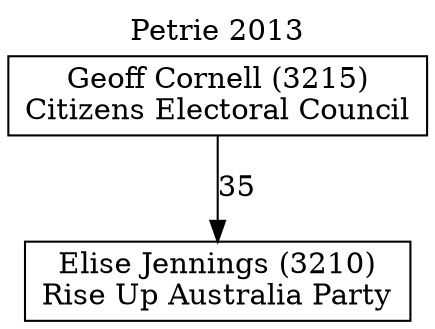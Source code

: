 // House preference flow
digraph "Elise Jennings (3210)_Petrie_2013" {
	graph [label="Petrie 2013" labelloc=t mclimit=10]
	node [shape=box]
	"Elise Jennings (3210)" [label="Elise Jennings (3210)
Rise Up Australia Party"]
	"Geoff Cornell (3215)" [label="Geoff Cornell (3215)
Citizens Electoral Council"]
	"Geoff Cornell (3215)" -> "Elise Jennings (3210)" [label=35]
}
